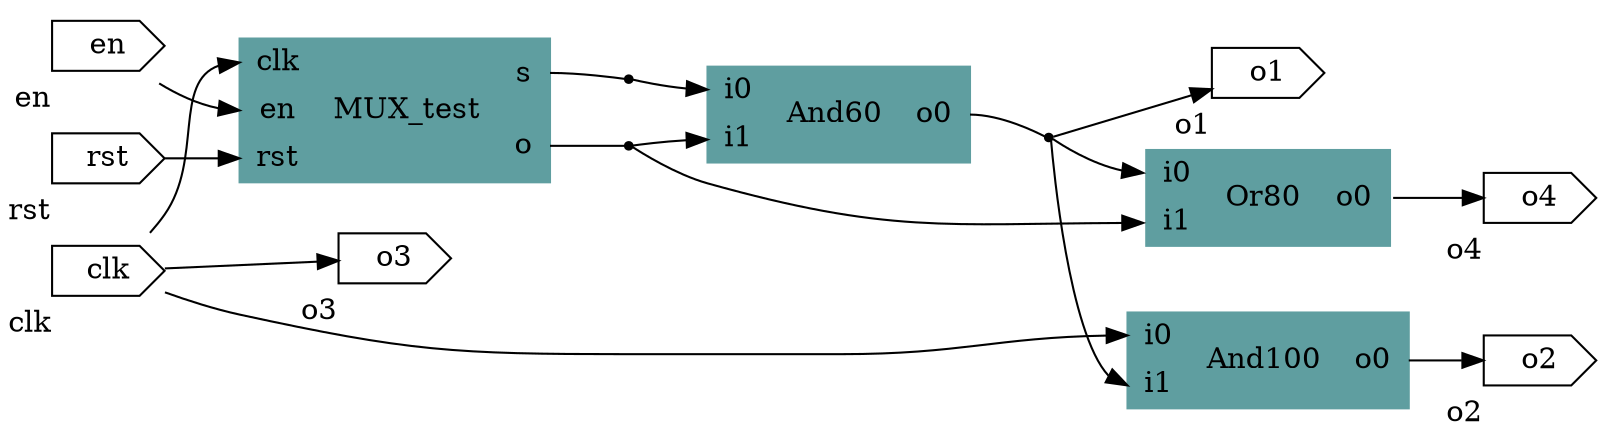 # Test
digraph test2 {
  graph [rankdir = LR];
  MUX_test[shape=record; style=filled;color=cadetblue; label="{{<clk>clk|<en>en|<rst>rst}| MUX_test |{<s>s|<o>o}}"]
  And60[shape=record; style=filled;color=cadetblue; label="{{<i0>i0|<i1>i1}| And60 |{<o0>o0}}"]
  Or80[shape=record; style=filled;color=cadetblue; label="{{<i0>i0|<i1>i1}| Or80 |{<o0>o0}}"]
  And100[shape=record; style=filled;color=cadetblue; label="{{<i0>i0|<i1>i1}| And100 |{<o0>o0}}"]
  clk[shape=cds,xlabel="clk"]
  en[shape=cds,xlabel="en"]
  rst[shape=cds,xlabel="rst"]
  o1[shape=cds,xlabel="o1"]
  o2[shape=cds,xlabel="o2"]
  o3[shape=cds,xlabel="o3"]
  o4[shape=cds,xlabel="o4"]
  clk -> MUX_test:clk;
  clk -> o3;
  clk -> And100:i0;
  en -> MUX_test:en;
  rst -> MUX_test:rst;
  s0[shape=point];
  MUX_test:s -> s0[arrowhead=none]
  s0 -> And60:i0;
  s1[shape=point];
  MUX_test:o -> s1[arrowhead=none]
  s1 -> And60:i1;
  s1 -> Or80:i1;
  s3[shape=point];
  And60:o0 -> s3[arrowhead=none]
  s3 -> o1;
  s3 -> Or80:i0;
  s3 -> And100:i1;
  Or80:o0 -> o4;
  And100:o0 -> o2;
}
